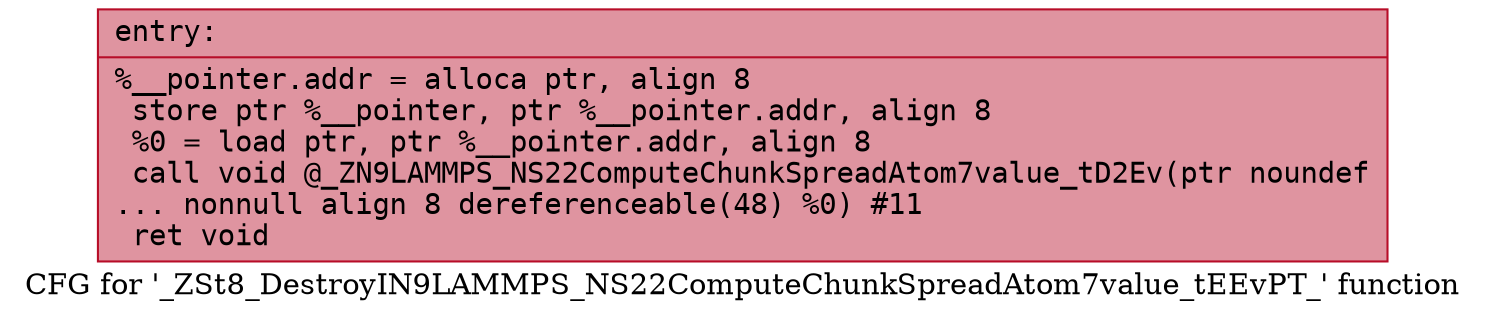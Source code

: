 digraph "CFG for '_ZSt8_DestroyIN9LAMMPS_NS22ComputeChunkSpreadAtom7value_tEEvPT_' function" {
	label="CFG for '_ZSt8_DestroyIN9LAMMPS_NS22ComputeChunkSpreadAtom7value_tEEvPT_' function";

	Node0x55a89647a840 [shape=record,color="#b70d28ff", style=filled, fillcolor="#b70d2870" fontname="Courier",label="{entry:\l|  %__pointer.addr = alloca ptr, align 8\l  store ptr %__pointer, ptr %__pointer.addr, align 8\l  %0 = load ptr, ptr %__pointer.addr, align 8\l  call void @_ZN9LAMMPS_NS22ComputeChunkSpreadAtom7value_tD2Ev(ptr noundef\l... nonnull align 8 dereferenceable(48) %0) #11\l  ret void\l}"];
}
